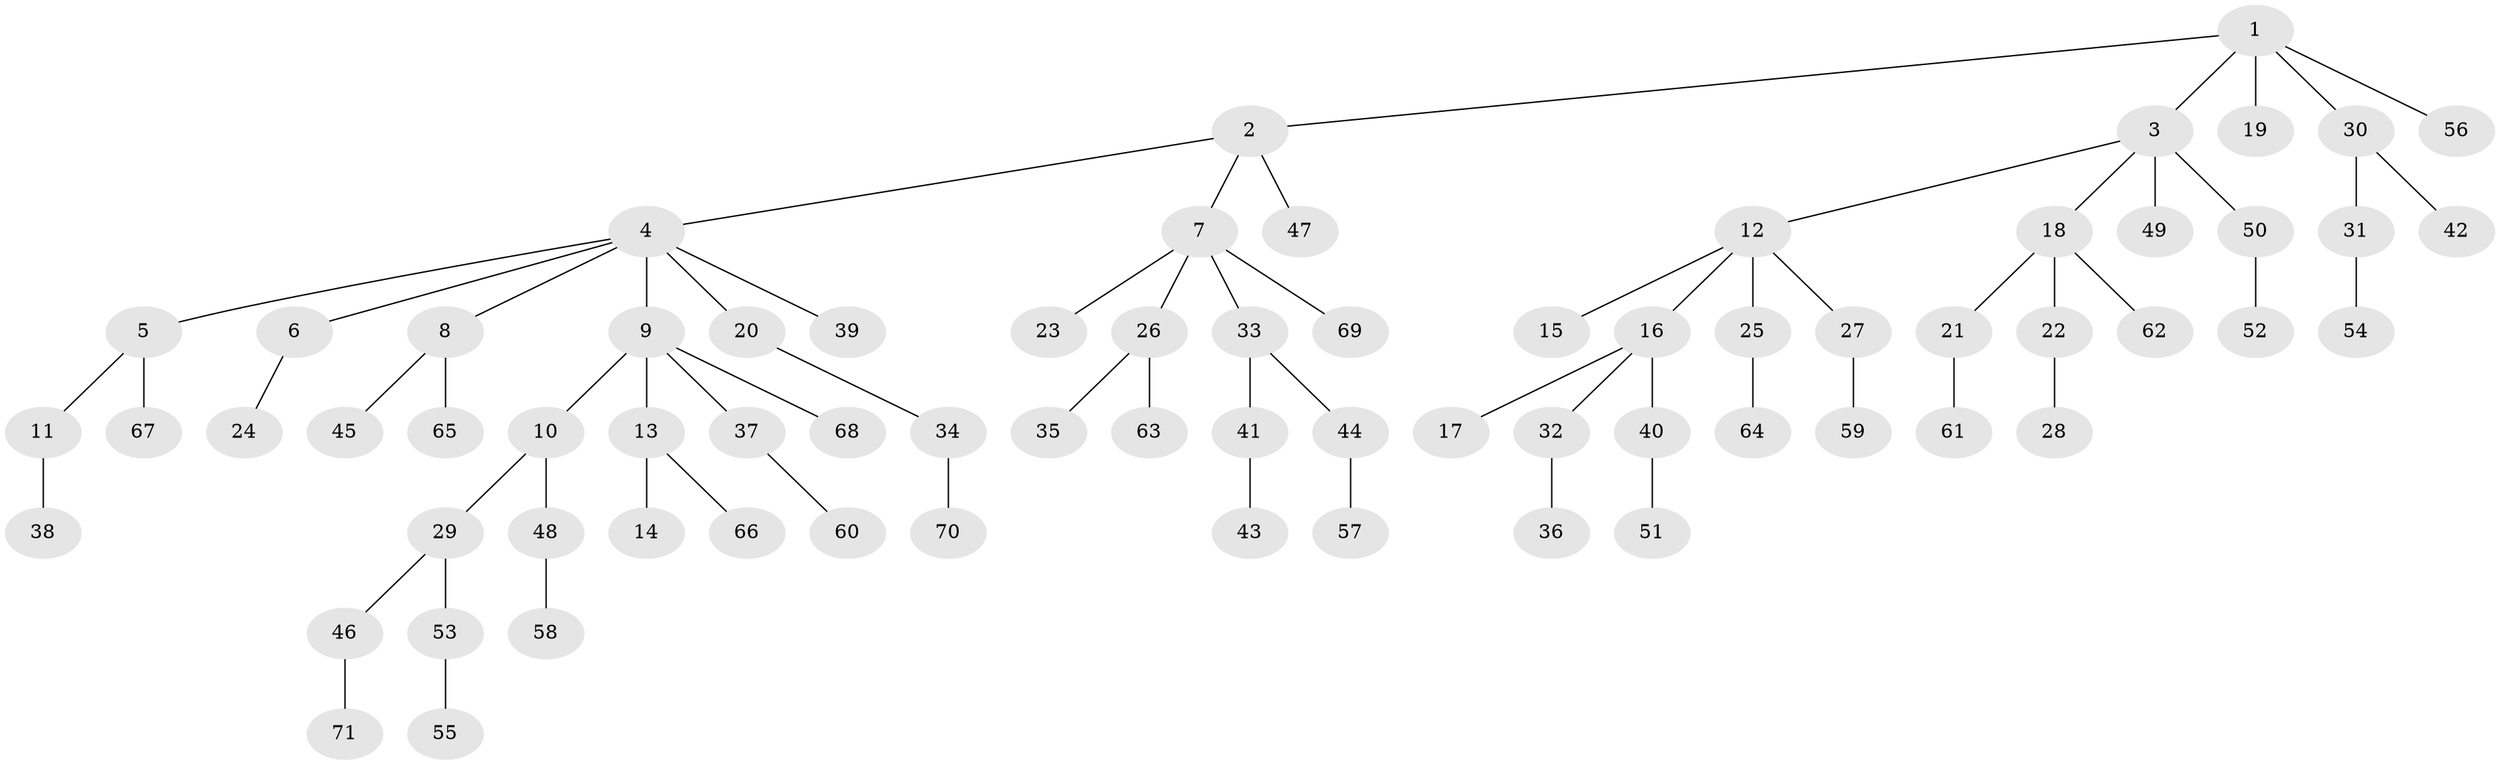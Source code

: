 // Generated by graph-tools (version 1.1) at 2025/53/03/09/25 04:53:04]
// undirected, 71 vertices, 70 edges
graph export_dot {
graph [start="1"]
  node [color=gray90,style=filled];
  1;
  2;
  3;
  4;
  5;
  6;
  7;
  8;
  9;
  10;
  11;
  12;
  13;
  14;
  15;
  16;
  17;
  18;
  19;
  20;
  21;
  22;
  23;
  24;
  25;
  26;
  27;
  28;
  29;
  30;
  31;
  32;
  33;
  34;
  35;
  36;
  37;
  38;
  39;
  40;
  41;
  42;
  43;
  44;
  45;
  46;
  47;
  48;
  49;
  50;
  51;
  52;
  53;
  54;
  55;
  56;
  57;
  58;
  59;
  60;
  61;
  62;
  63;
  64;
  65;
  66;
  67;
  68;
  69;
  70;
  71;
  1 -- 2;
  1 -- 3;
  1 -- 19;
  1 -- 30;
  1 -- 56;
  2 -- 4;
  2 -- 7;
  2 -- 47;
  3 -- 12;
  3 -- 18;
  3 -- 49;
  3 -- 50;
  4 -- 5;
  4 -- 6;
  4 -- 8;
  4 -- 9;
  4 -- 20;
  4 -- 39;
  5 -- 11;
  5 -- 67;
  6 -- 24;
  7 -- 23;
  7 -- 26;
  7 -- 33;
  7 -- 69;
  8 -- 45;
  8 -- 65;
  9 -- 10;
  9 -- 13;
  9 -- 37;
  9 -- 68;
  10 -- 29;
  10 -- 48;
  11 -- 38;
  12 -- 15;
  12 -- 16;
  12 -- 25;
  12 -- 27;
  13 -- 14;
  13 -- 66;
  16 -- 17;
  16 -- 32;
  16 -- 40;
  18 -- 21;
  18 -- 22;
  18 -- 62;
  20 -- 34;
  21 -- 61;
  22 -- 28;
  25 -- 64;
  26 -- 35;
  26 -- 63;
  27 -- 59;
  29 -- 46;
  29 -- 53;
  30 -- 31;
  30 -- 42;
  31 -- 54;
  32 -- 36;
  33 -- 41;
  33 -- 44;
  34 -- 70;
  37 -- 60;
  40 -- 51;
  41 -- 43;
  44 -- 57;
  46 -- 71;
  48 -- 58;
  50 -- 52;
  53 -- 55;
}
